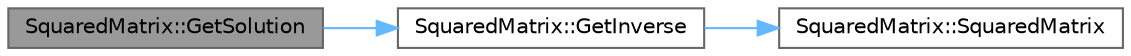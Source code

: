 digraph "SquaredMatrix::GetSolution"
{
 // LATEX_PDF_SIZE
  bgcolor="transparent";
  edge [fontname=Helvetica,fontsize=10,labelfontname=Helvetica,labelfontsize=10];
  node [fontname=Helvetica,fontsize=10,shape=box,height=0.2,width=0.9];
  rankdir="LR";
  Node1 [label="SquaredMatrix::GetSolution",height=0.2,width=0.4,color="gray40", fillcolor="grey60", style="filled", fontcolor="black",tooltip="Find solution of linear equations."];
  Node1 -> Node2 [color="steelblue1",style="solid"];
  Node2 [label="SquaredMatrix::GetInverse",height=0.2,width=0.4,color="grey40", fillcolor="white", style="filled",URL="$class_squared_matrix.html#a4137a2d278b3cb7fc9c8489c8d2a5393",tooltip="Finds inversion of matrix."];
  Node2 -> Node3 [color="steelblue1",style="solid"];
  Node3 [label="SquaredMatrix::SquaredMatrix",height=0.2,width=0.4,color="grey40", fillcolor="white", style="filled",URL="$class_squared_matrix.html#a219d0db15cbea63b70a3ba13a44db511",tooltip=" "];
}
